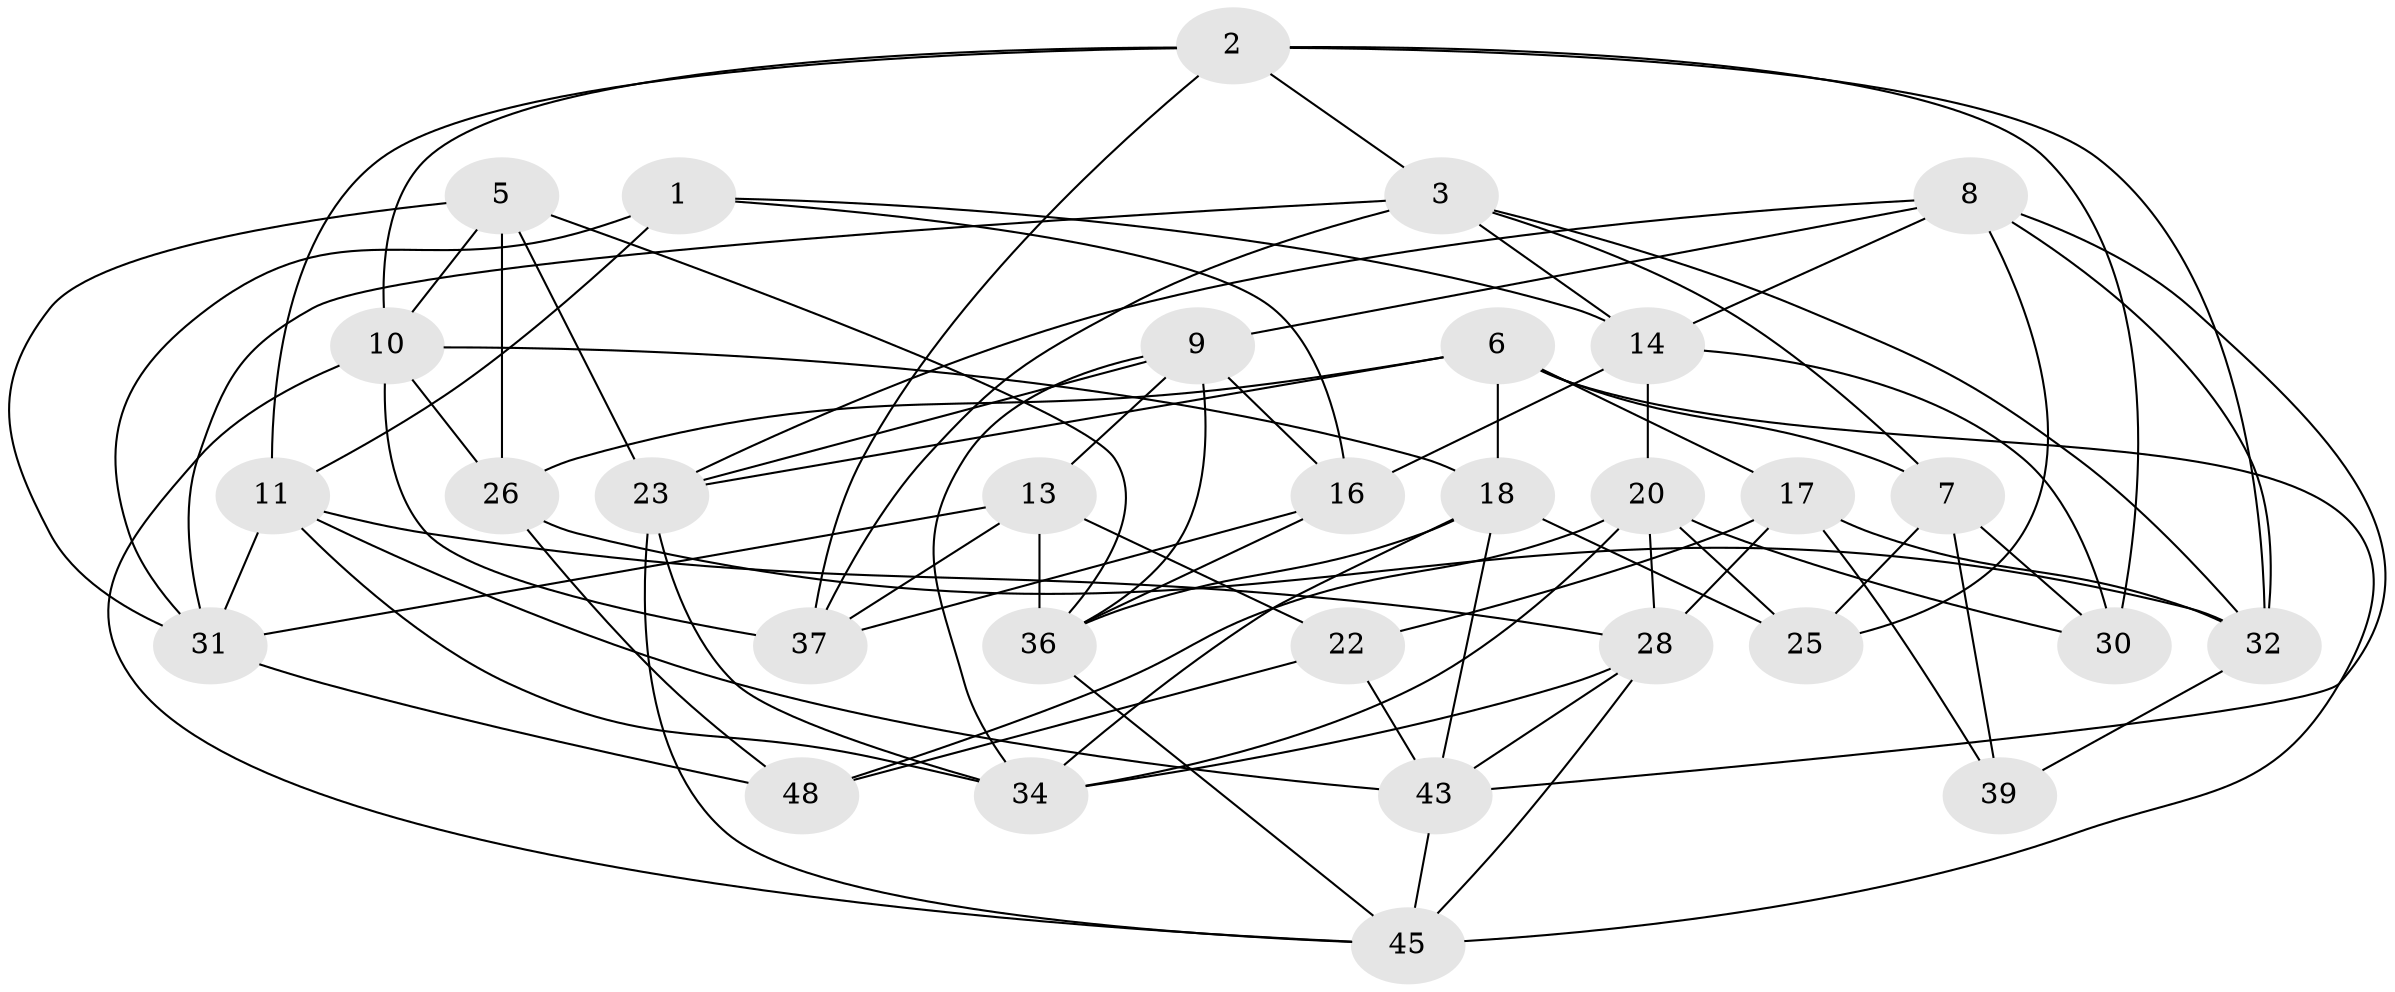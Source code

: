 // Generated by graph-tools (version 1.1) at 2025/52/02/27/25 19:52:35]
// undirected, 31 vertices, 83 edges
graph export_dot {
graph [start="1"]
  node [color=gray90,style=filled];
  1;
  2 [super="+4"];
  3 [super="+15"];
  5 [super="+12"];
  6 [super="+51"];
  7 [super="+52"];
  8 [super="+27"];
  9 [super="+38"];
  10 [super="+42"];
  11 [super="+56"];
  13 [super="+46"];
  14 [super="+33"];
  16 [super="+44"];
  17 [super="+21"];
  18 [super="+19"];
  20 [super="+24"];
  22 [super="+54"];
  23 [super="+29"];
  25;
  26 [super="+35"];
  28 [super="+47"];
  30;
  31 [super="+50"];
  32 [super="+40"];
  34 [super="+41"];
  36 [super="+55"];
  37 [super="+49"];
  39;
  43 [super="+53"];
  45 [super="+57"];
  48;
  1 -- 16;
  1 -- 14;
  1 -- 31;
  1 -- 11;
  2 -- 3;
  2 -- 30;
  2 -- 32;
  2 -- 11;
  2 -- 10;
  2 -- 37;
  3 -- 32;
  3 -- 7;
  3 -- 37;
  3 -- 14;
  3 -- 31;
  5 -- 10;
  5 -- 23;
  5 -- 26 [weight=2];
  5 -- 36;
  5 -- 31;
  6 -- 18;
  6 -- 23;
  6 -- 26;
  6 -- 17;
  6 -- 45;
  6 -- 7;
  7 -- 39 [weight=2];
  7 -- 30;
  7 -- 25;
  8 -- 14;
  8 -- 9;
  8 -- 25;
  8 -- 32;
  8 -- 43;
  8 -- 23;
  9 -- 16;
  9 -- 34;
  9 -- 36;
  9 -- 13;
  9 -- 23;
  10 -- 26;
  10 -- 45;
  10 -- 18;
  10 -- 37;
  11 -- 34;
  11 -- 28;
  11 -- 31;
  11 -- 43;
  13 -- 31;
  13 -- 22 [weight=2];
  13 -- 36;
  13 -- 37;
  14 -- 30;
  14 -- 16;
  14 -- 20;
  16 -- 37 [weight=2];
  16 -- 36;
  17 -- 32;
  17 -- 39;
  17 -- 22 [weight=2];
  17 -- 28;
  18 -- 25;
  18 -- 36;
  18 -- 34;
  18 -- 43;
  20 -- 34;
  20 -- 30;
  20 -- 25;
  20 -- 48;
  20 -- 28;
  22 -- 48;
  22 -- 43;
  23 -- 45;
  23 -- 34;
  26 -- 48;
  26 -- 32;
  28 -- 43;
  28 -- 45;
  28 -- 34;
  31 -- 48;
  32 -- 39;
  36 -- 45;
  43 -- 45;
}
